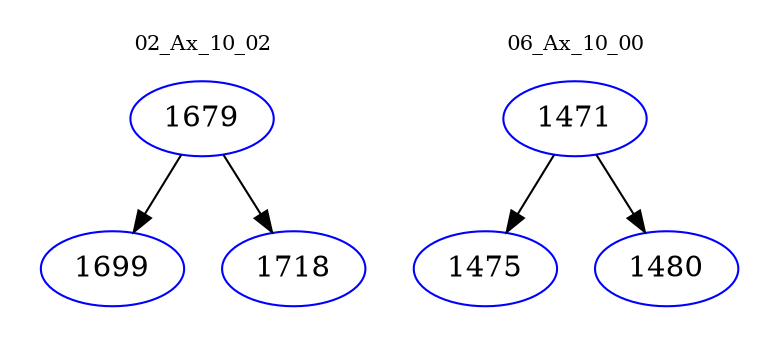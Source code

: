digraph{
subgraph cluster_0 {
color = white
label = "02_Ax_10_02";
fontsize=10;
T0_1679 [label="1679", color="blue"]
T0_1679 -> T0_1699 [color="black"]
T0_1699 [label="1699", color="blue"]
T0_1679 -> T0_1718 [color="black"]
T0_1718 [label="1718", color="blue"]
}
subgraph cluster_1 {
color = white
label = "06_Ax_10_00";
fontsize=10;
T1_1471 [label="1471", color="blue"]
T1_1471 -> T1_1475 [color="black"]
T1_1475 [label="1475", color="blue"]
T1_1471 -> T1_1480 [color="black"]
T1_1480 [label="1480", color="blue"]
}
}
